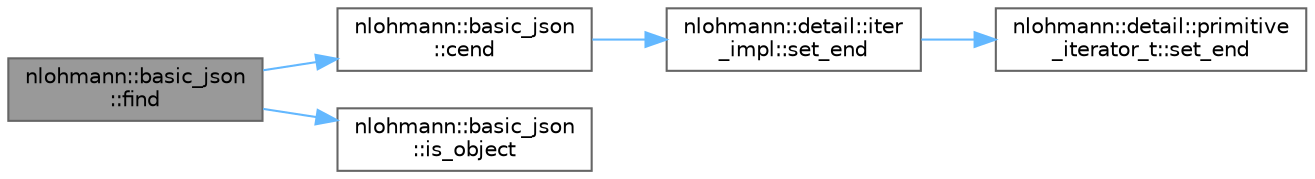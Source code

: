 digraph "nlohmann::basic_json::find"
{
 // LATEX_PDF_SIZE
  bgcolor="transparent";
  edge [fontname=Helvetica,fontsize=10,labelfontname=Helvetica,labelfontsize=10];
  node [fontname=Helvetica,fontsize=10,shape=box,height=0.2,width=0.4];
  rankdir="LR";
  Node1 [label="nlohmann::basic_json\l::find",height=0.2,width=0.4,color="gray40", fillcolor="grey60", style="filled", fontcolor="black",tooltip="find an element in a JSON object"];
  Node1 -> Node2 [color="steelblue1",style="solid"];
  Node2 [label="nlohmann::basic_json\l::cend",height=0.2,width=0.4,color="grey40", fillcolor="white", style="filled",URL="$a01659.html#a3017cf0f1a4673e904e34cfef62e7758",tooltip="returns a const iterator to one past the last element"];
  Node2 -> Node3 [color="steelblue1",style="solid"];
  Node3 [label="nlohmann::detail::iter\l_impl::set_end",height=0.2,width=0.4,color="grey40", fillcolor="white", style="filled",URL="$a02011.html#a23e50ad4c13aa62d9ac7f60a123823ee",tooltip="set the iterator past the last value"];
  Node3 -> Node4 [color="steelblue1",style="solid"];
  Node4 [label="nlohmann::detail::primitive\l_iterator_t::set_end",height=0.2,width=0.4,color="grey40", fillcolor="white", style="filled",URL="$a02003.html#ad26a823483846a12d890c3feed3097eb",tooltip="set iterator to a defined past the end"];
  Node1 -> Node5 [color="steelblue1",style="solid"];
  Node5 [label="nlohmann::basic_json\l::is_object",height=0.2,width=0.4,color="grey40", fillcolor="white", style="filled",URL="$a01659.html#a57e8411a770a6263d6d8f2116c37f3aa",tooltip="return whether value is an object"];
}
